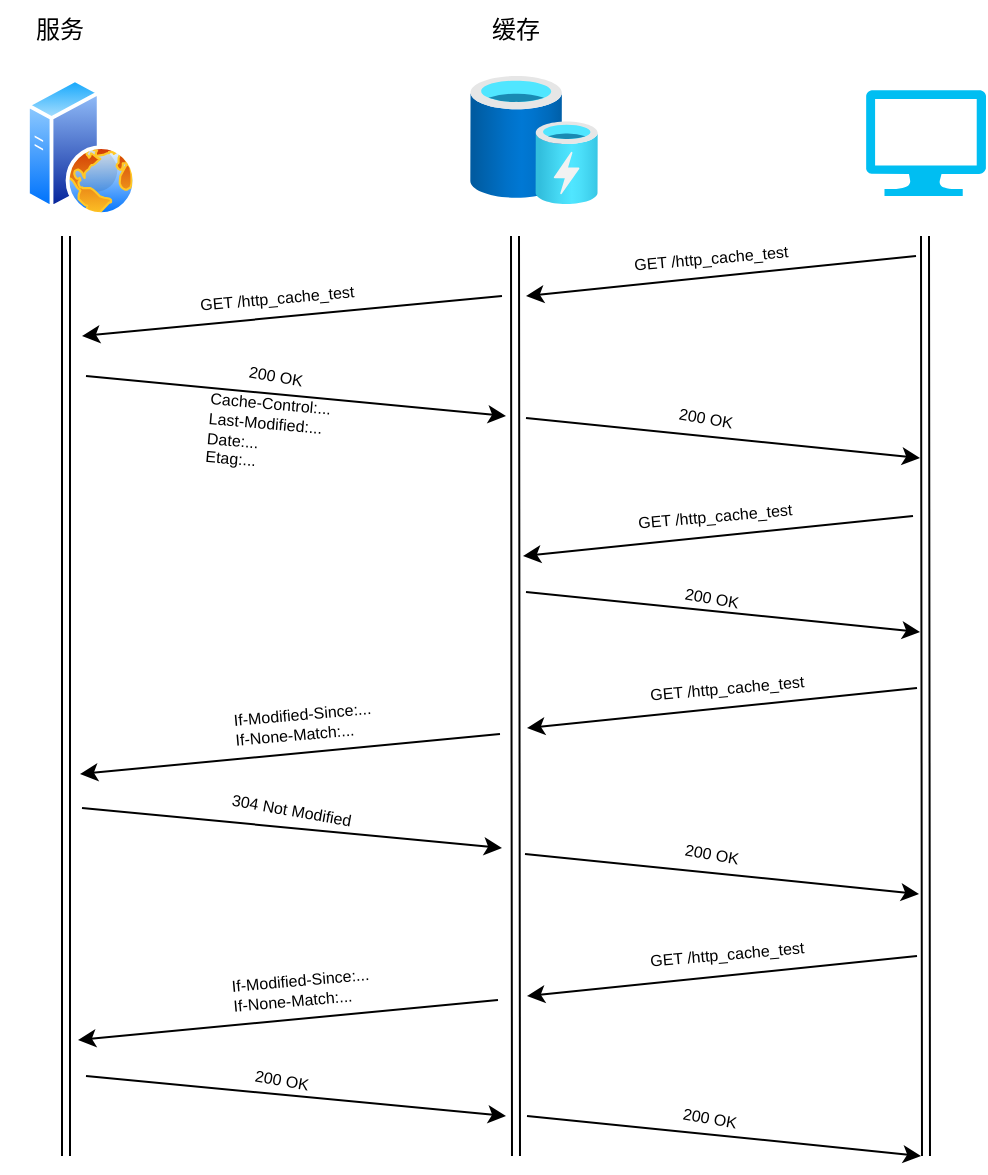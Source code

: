 <mxfile version="19.0.0" type="github">
  <diagram id="au0NJiRwb0H63SD7Jq2o" name="Page-1">
    <mxGraphModel dx="541" dy="369" grid="1" gridSize="10" guides="1" tooltips="1" connect="1" arrows="1" fold="1" page="1" pageScale="1" pageWidth="827" pageHeight="1169" math="0" shadow="0">
      <root>
        <mxCell id="0" />
        <mxCell id="1" parent="0" />
        <mxCell id="0MbOEExsgdYzCz0NGTzT-1" value="" style="aspect=fixed;html=1;points=[];align=center;image;fontSize=12;image=img/lib/azure2/general/Cache.svg;" vertex="1" parent="1">
          <mxGeometry x="382" y="120" width="64" height="64" as="geometry" />
        </mxCell>
        <mxCell id="0MbOEExsgdYzCz0NGTzT-2" value="" style="aspect=fixed;perimeter=ellipsePerimeter;html=1;align=center;shadow=0;dashed=0;spacingTop=3;image;image=img/lib/active_directory/web_server.svg;" vertex="1" parent="1">
          <mxGeometry x="160" y="121" width="55.2" height="69" as="geometry" />
        </mxCell>
        <mxCell id="0MbOEExsgdYzCz0NGTzT-3" value="" style="verticalLabelPosition=bottom;html=1;verticalAlign=top;align=center;strokeColor=none;fillColor=#00BEF2;shape=mxgraph.azure.computer;pointerEvents=1;" vertex="1" parent="1">
          <mxGeometry x="580" y="127" width="60" height="53" as="geometry" />
        </mxCell>
        <mxCell id="0MbOEExsgdYzCz0NGTzT-4" value="" style="shape=link;html=1;rounded=0;" edge="1" parent="1">
          <mxGeometry width="100" relative="1" as="geometry">
            <mxPoint x="180" y="200" as="sourcePoint" />
            <mxPoint x="180" y="660" as="targetPoint" />
          </mxGeometry>
        </mxCell>
        <mxCell id="0MbOEExsgdYzCz0NGTzT-5" value="缓存" style="text;html=1;strokeColor=none;fillColor=none;align=center;verticalAlign=middle;whiteSpace=wrap;rounded=0;" vertex="1" parent="1">
          <mxGeometry x="375" y="82" width="60" height="30" as="geometry" />
        </mxCell>
        <mxCell id="0MbOEExsgdYzCz0NGTzT-6" value="服务" style="text;html=1;strokeColor=none;fillColor=none;align=center;verticalAlign=middle;whiteSpace=wrap;rounded=0;" vertex="1" parent="1">
          <mxGeometry x="147" y="82" width="60" height="30" as="geometry" />
        </mxCell>
        <mxCell id="0MbOEExsgdYzCz0NGTzT-7" value="" style="shape=link;html=1;rounded=0;" edge="1" parent="1">
          <mxGeometry width="100" relative="1" as="geometry">
            <mxPoint x="404.5" y="200" as="sourcePoint" />
            <mxPoint x="405" y="660" as="targetPoint" />
          </mxGeometry>
        </mxCell>
        <mxCell id="0MbOEExsgdYzCz0NGTzT-8" value="" style="shape=link;html=1;rounded=0;" edge="1" parent="1">
          <mxGeometry width="100" relative="1" as="geometry">
            <mxPoint x="609.5" y="200" as="sourcePoint" />
            <mxPoint x="610" y="660" as="targetPoint" />
          </mxGeometry>
        </mxCell>
        <mxCell id="0MbOEExsgdYzCz0NGTzT-9" value="" style="endArrow=classic;html=1;rounded=0;" edge="1" parent="1">
          <mxGeometry width="50" height="50" relative="1" as="geometry">
            <mxPoint x="605" y="210" as="sourcePoint" />
            <mxPoint x="410" y="230" as="targetPoint" />
          </mxGeometry>
        </mxCell>
        <mxCell id="0MbOEExsgdYzCz0NGTzT-11" value="" style="endArrow=classic;html=1;rounded=0;" edge="1" parent="1">
          <mxGeometry width="50" height="50" relative="1" as="geometry">
            <mxPoint x="398" y="230" as="sourcePoint" />
            <mxPoint x="188" y="250" as="targetPoint" />
          </mxGeometry>
        </mxCell>
        <mxCell id="0MbOEExsgdYzCz0NGTzT-12" value="&lt;font style=&quot;font-size: 8px;&quot;&gt;GET /http_cache_test&lt;/font&gt;" style="text;html=1;align=center;verticalAlign=middle;resizable=0;points=[];autosize=1;strokeColor=none;fillColor=none;rotation=-5;" vertex="1" parent="1">
          <mxGeometry x="457" y="200" width="90" height="20" as="geometry" />
        </mxCell>
        <mxCell id="0MbOEExsgdYzCz0NGTzT-13" value="&lt;font style=&quot;font-size: 8px;&quot;&gt;GET /http_cache_test&lt;/font&gt;" style="text;html=1;align=center;verticalAlign=middle;resizable=0;points=[];autosize=1;strokeColor=none;fillColor=none;rotation=-5;" vertex="1" parent="1">
          <mxGeometry x="240" y="220" width="90" height="20" as="geometry" />
        </mxCell>
        <mxCell id="0MbOEExsgdYzCz0NGTzT-14" value="" style="endArrow=classic;html=1;rounded=0;" edge="1" parent="1">
          <mxGeometry width="50" height="50" relative="1" as="geometry">
            <mxPoint x="190" y="270" as="sourcePoint" />
            <mxPoint x="400" y="290" as="targetPoint" />
          </mxGeometry>
        </mxCell>
        <mxCell id="0MbOEExsgdYzCz0NGTzT-15" value="200 OK" style="text;html=1;strokeColor=none;fillColor=none;align=center;verticalAlign=middle;whiteSpace=wrap;rounded=0;fontSize=8;rotation=10;" vertex="1" parent="1">
          <mxGeometry x="255" y="255" width="60" height="30" as="geometry" />
        </mxCell>
        <mxCell id="0MbOEExsgdYzCz0NGTzT-16" value="Cache-Control:...&lt;br&gt;Last-Modified:...&lt;br&gt;Date:...&lt;br&gt;Etag:..." style="text;html=1;strokeColor=none;fillColor=none;align=left;verticalAlign=middle;whiteSpace=wrap;rounded=0;fontSize=8;rotation=5;" vertex="1" parent="1">
          <mxGeometry x="249" y="285" width="100" height="30" as="geometry" />
        </mxCell>
        <mxCell id="0MbOEExsgdYzCz0NGTzT-17" value="" style="endArrow=classic;html=1;rounded=0;" edge="1" parent="1">
          <mxGeometry width="50" height="50" relative="1" as="geometry">
            <mxPoint x="410" y="291" as="sourcePoint" />
            <mxPoint x="607" y="311" as="targetPoint" />
          </mxGeometry>
        </mxCell>
        <mxCell id="0MbOEExsgdYzCz0NGTzT-18" value="" style="endArrow=classic;html=1;rounded=0;" edge="1" parent="1">
          <mxGeometry width="50" height="50" relative="1" as="geometry">
            <mxPoint x="603.5" y="340" as="sourcePoint" />
            <mxPoint x="408.5" y="360" as="targetPoint" />
          </mxGeometry>
        </mxCell>
        <mxCell id="0MbOEExsgdYzCz0NGTzT-19" value="200 OK" style="text;html=1;strokeColor=none;fillColor=none;align=center;verticalAlign=middle;whiteSpace=wrap;rounded=0;fontSize=8;rotation=10;" vertex="1" parent="1">
          <mxGeometry x="470" y="276" width="60" height="30" as="geometry" />
        </mxCell>
        <mxCell id="0MbOEExsgdYzCz0NGTzT-20" value="" style="endArrow=classic;html=1;rounded=0;" edge="1" parent="1">
          <mxGeometry width="50" height="50" relative="1" as="geometry">
            <mxPoint x="410" y="378" as="sourcePoint" />
            <mxPoint x="607" y="398" as="targetPoint" />
          </mxGeometry>
        </mxCell>
        <mxCell id="0MbOEExsgdYzCz0NGTzT-21" value="&lt;font style=&quot;font-size: 8px;&quot;&gt;GET /http_cache_test&lt;/font&gt;" style="text;html=1;align=center;verticalAlign=middle;resizable=0;points=[];autosize=1;strokeColor=none;fillColor=none;rotation=-5;" vertex="1" parent="1">
          <mxGeometry x="459" y="329" width="90" height="20" as="geometry" />
        </mxCell>
        <mxCell id="0MbOEExsgdYzCz0NGTzT-22" value="200 OK" style="text;html=1;strokeColor=none;fillColor=none;align=center;verticalAlign=middle;whiteSpace=wrap;rounded=0;fontSize=8;rotation=10;" vertex="1" parent="1">
          <mxGeometry x="473" y="366" width="60" height="30" as="geometry" />
        </mxCell>
        <mxCell id="0MbOEExsgdYzCz0NGTzT-23" value="" style="endArrow=classic;html=1;rounded=0;" edge="1" parent="1">
          <mxGeometry width="50" height="50" relative="1" as="geometry">
            <mxPoint x="605.5" y="426" as="sourcePoint" />
            <mxPoint x="410.5" y="446" as="targetPoint" />
          </mxGeometry>
        </mxCell>
        <mxCell id="0MbOEExsgdYzCz0NGTzT-24" value="&lt;font style=&quot;font-size: 8px;&quot;&gt;GET /http_cache_test&lt;/font&gt;" style="text;html=1;align=center;verticalAlign=middle;resizable=0;points=[];autosize=1;strokeColor=none;fillColor=none;rotation=-5;" vertex="1" parent="1">
          <mxGeometry x="465" y="415" width="90" height="20" as="geometry" />
        </mxCell>
        <mxCell id="0MbOEExsgdYzCz0NGTzT-25" value="" style="endArrow=classic;html=1;rounded=0;" edge="1" parent="1">
          <mxGeometry width="50" height="50" relative="1" as="geometry">
            <mxPoint x="397" y="449" as="sourcePoint" />
            <mxPoint x="187" y="469" as="targetPoint" />
          </mxGeometry>
        </mxCell>
        <mxCell id="0MbOEExsgdYzCz0NGTzT-26" value="" style="endArrow=classic;html=1;rounded=0;" edge="1" parent="1">
          <mxGeometry width="50" height="50" relative="1" as="geometry">
            <mxPoint x="188" y="486" as="sourcePoint" />
            <mxPoint x="398" y="506" as="targetPoint" />
          </mxGeometry>
        </mxCell>
        <mxCell id="0MbOEExsgdYzCz0NGTzT-27" value="" style="endArrow=classic;html=1;rounded=0;" edge="1" parent="1">
          <mxGeometry width="50" height="50" relative="1" as="geometry">
            <mxPoint x="409.5" y="509" as="sourcePoint" />
            <mxPoint x="606.5" y="529" as="targetPoint" />
          </mxGeometry>
        </mxCell>
        <mxCell id="0MbOEExsgdYzCz0NGTzT-28" value="" style="endArrow=classic;html=1;rounded=0;" edge="1" parent="1">
          <mxGeometry width="50" height="50" relative="1" as="geometry">
            <mxPoint x="605.5" y="560" as="sourcePoint" />
            <mxPoint x="410.5" y="580" as="targetPoint" />
          </mxGeometry>
        </mxCell>
        <mxCell id="0MbOEExsgdYzCz0NGTzT-29" value="" style="endArrow=classic;html=1;rounded=0;" edge="1" parent="1">
          <mxGeometry width="50" height="50" relative="1" as="geometry">
            <mxPoint x="396" y="582" as="sourcePoint" />
            <mxPoint x="186" y="602" as="targetPoint" />
          </mxGeometry>
        </mxCell>
        <mxCell id="0MbOEExsgdYzCz0NGTzT-30" value="" style="endArrow=classic;html=1;rounded=0;" edge="1" parent="1">
          <mxGeometry width="50" height="50" relative="1" as="geometry">
            <mxPoint x="190" y="620" as="sourcePoint" />
            <mxPoint x="400" y="640" as="targetPoint" />
          </mxGeometry>
        </mxCell>
        <mxCell id="0MbOEExsgdYzCz0NGTzT-32" value="" style="endArrow=classic;html=1;rounded=0;" edge="1" parent="1">
          <mxGeometry width="50" height="50" relative="1" as="geometry">
            <mxPoint x="410.5" y="640" as="sourcePoint" />
            <mxPoint x="607.5" y="660" as="targetPoint" />
          </mxGeometry>
        </mxCell>
        <mxCell id="0MbOEExsgdYzCz0NGTzT-33" value="200 OK" style="text;html=1;strokeColor=none;fillColor=none;align=center;verticalAlign=middle;whiteSpace=wrap;rounded=0;fontSize=8;rotation=10;" vertex="1" parent="1">
          <mxGeometry x="473" y="494" width="60" height="30" as="geometry" />
        </mxCell>
        <mxCell id="0MbOEExsgdYzCz0NGTzT-34" value="200 OK" style="text;html=1;strokeColor=none;fillColor=none;align=center;verticalAlign=middle;whiteSpace=wrap;rounded=0;fontSize=8;rotation=10;" vertex="1" parent="1">
          <mxGeometry x="472" y="626" width="60" height="30" as="geometry" />
        </mxCell>
        <mxCell id="0MbOEExsgdYzCz0NGTzT-35" value="200 OK" style="text;html=1;strokeColor=none;fillColor=none;align=center;verticalAlign=middle;whiteSpace=wrap;rounded=0;fontSize=8;rotation=10;" vertex="1" parent="1">
          <mxGeometry x="258" y="607" width="60" height="30" as="geometry" />
        </mxCell>
        <mxCell id="0MbOEExsgdYzCz0NGTzT-36" value="304 Not Modified" style="text;html=1;strokeColor=none;fillColor=none;align=center;verticalAlign=middle;whiteSpace=wrap;rounded=0;fontSize=8;rotation=10;" vertex="1" parent="1">
          <mxGeometry x="241.68" y="471.65" width="102" height="30" as="geometry" />
        </mxCell>
        <mxCell id="0MbOEExsgdYzCz0NGTzT-37" value="&lt;div style=&quot;text-align: left;&quot;&gt;&lt;span style=&quot;font-size: 8px;&quot;&gt;If-Modified-Since:...&lt;/span&gt;&lt;/div&gt;&lt;font style=&quot;font-size: 8px;&quot;&gt;&lt;div style=&quot;text-align: left;&quot;&gt;If-None-Match:...&lt;/div&gt;&lt;/font&gt;" style="text;html=1;align=center;verticalAlign=middle;resizable=0;points=[];autosize=1;strokeColor=none;fillColor=none;rotation=-5;" vertex="1" parent="1">
          <mxGeometry x="258" y="422" width="80" height="40" as="geometry" />
        </mxCell>
        <mxCell id="0MbOEExsgdYzCz0NGTzT-38" value="&lt;div style=&quot;text-align: left;&quot;&gt;&lt;span style=&quot;font-size: 8px;&quot;&gt;If-Modified-Since:...&lt;/span&gt;&lt;/div&gt;&lt;font style=&quot;font-size: 8px;&quot;&gt;&lt;div style=&quot;text-align: left;&quot;&gt;If-None-Match:...&lt;/div&gt;&lt;/font&gt;" style="text;html=1;align=center;verticalAlign=middle;resizable=0;points=[];autosize=1;strokeColor=none;fillColor=none;rotation=-5;" vertex="1" parent="1">
          <mxGeometry x="257" y="555" width="80" height="40" as="geometry" />
        </mxCell>
        <mxCell id="0MbOEExsgdYzCz0NGTzT-39" value="&lt;font style=&quot;font-size: 8px;&quot;&gt;GET /http_cache_test&lt;/font&gt;" style="text;html=1;align=center;verticalAlign=middle;resizable=0;points=[];autosize=1;strokeColor=none;fillColor=none;rotation=-5;" vertex="1" parent="1">
          <mxGeometry x="465" y="548" width="90" height="20" as="geometry" />
        </mxCell>
      </root>
    </mxGraphModel>
  </diagram>
</mxfile>
